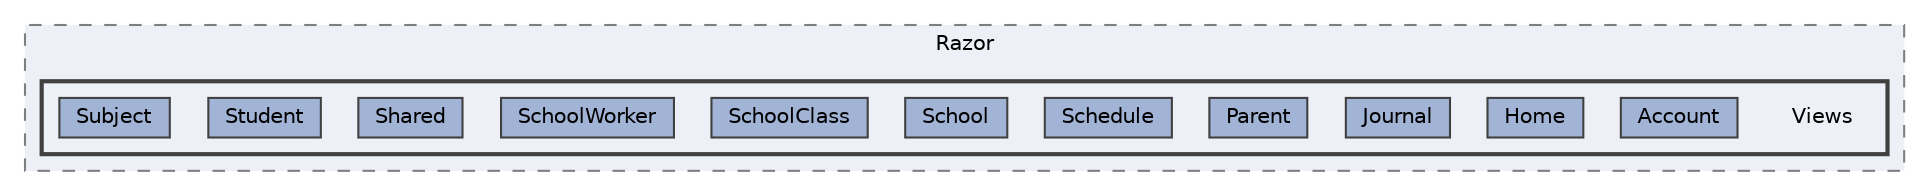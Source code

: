 digraph "obj/Debug/netcoreapp2.1/Razor/Views"
{
 // LATEX_PDF_SIZE
  bgcolor="transparent";
  edge [fontname=Helvetica,fontsize=10,labelfontname=Helvetica,labelfontsize=10];
  node [fontname=Helvetica,fontsize=10,shape=box,height=0.2,width=0.4];
  compound=true
  subgraph clusterdir_9ad388b09a9e1d2d9d7e1d245ff58018 {
    graph [ bgcolor="#edf0f7", pencolor="grey50", label="Razor", fontname=Helvetica,fontsize=10 style="filled,dashed", URL="dir_9ad388b09a9e1d2d9d7e1d245ff58018.html",tooltip=""]
  subgraph clusterdir_33ca1d150cd2b3aa8f661d8627b02d2e {
    graph [ bgcolor="#edf0f7", pencolor="grey25", label="", fontname=Helvetica,fontsize=10 style="filled,bold", URL="dir_33ca1d150cd2b3aa8f661d8627b02d2e.html",tooltip=""]
    dir_33ca1d150cd2b3aa8f661d8627b02d2e [shape=plaintext, label="Views"];
  dir_0e2d477baa960e0893fe74400ef689aa [label="Account", fillcolor="#a2b4d6", color="grey25", style="filled", URL="dir_0e2d477baa960e0893fe74400ef689aa.html",tooltip=""];
  dir_f954e9df08a6e2497d8cccf8fc46d615 [label="Home", fillcolor="#a2b4d6", color="grey25", style="filled", URL="dir_f954e9df08a6e2497d8cccf8fc46d615.html",tooltip=""];
  dir_8bcf70a585a5ae68195bdfdafcbd1cb7 [label="Journal", fillcolor="#a2b4d6", color="grey25", style="filled", URL="dir_8bcf70a585a5ae68195bdfdafcbd1cb7.html",tooltip=""];
  dir_52cc80bb584946c56a0ecc04d1ae951e [label="Parent", fillcolor="#a2b4d6", color="grey25", style="filled", URL="dir_52cc80bb584946c56a0ecc04d1ae951e.html",tooltip=""];
  dir_d65d1450e3fe7afe20b683517dba40db [label="Schedule", fillcolor="#a2b4d6", color="grey25", style="filled", URL="dir_d65d1450e3fe7afe20b683517dba40db.html",tooltip=""];
  dir_34085100a5e2e7da36f31dc16d05626c [label="School", fillcolor="#a2b4d6", color="grey25", style="filled", URL="dir_34085100a5e2e7da36f31dc16d05626c.html",tooltip=""];
  dir_7df97646b5d61759daf0d8db63b9ba02 [label="SchoolClass", fillcolor="#a2b4d6", color="grey25", style="filled", URL="dir_7df97646b5d61759daf0d8db63b9ba02.html",tooltip=""];
  dir_fbf56d455038d54c4f3c27c91f0ae60f [label="SchoolWorker", fillcolor="#a2b4d6", color="grey25", style="filled", URL="dir_fbf56d455038d54c4f3c27c91f0ae60f.html",tooltip=""];
  dir_4b56172148a246f5e33ea75cb5231546 [label="Shared", fillcolor="#a2b4d6", color="grey25", style="filled", URL="dir_4b56172148a246f5e33ea75cb5231546.html",tooltip=""];
  dir_4feaa78e9b07c9a98c5b8e0a42ec7c75 [label="Student", fillcolor="#a2b4d6", color="grey25", style="filled", URL="dir_4feaa78e9b07c9a98c5b8e0a42ec7c75.html",tooltip=""];
  dir_da55e2d963f3fa261d6ab96ccecc275d [label="Subject", fillcolor="#a2b4d6", color="grey25", style="filled", URL="dir_da55e2d963f3fa261d6ab96ccecc275d.html",tooltip=""];
  }
  }
}
